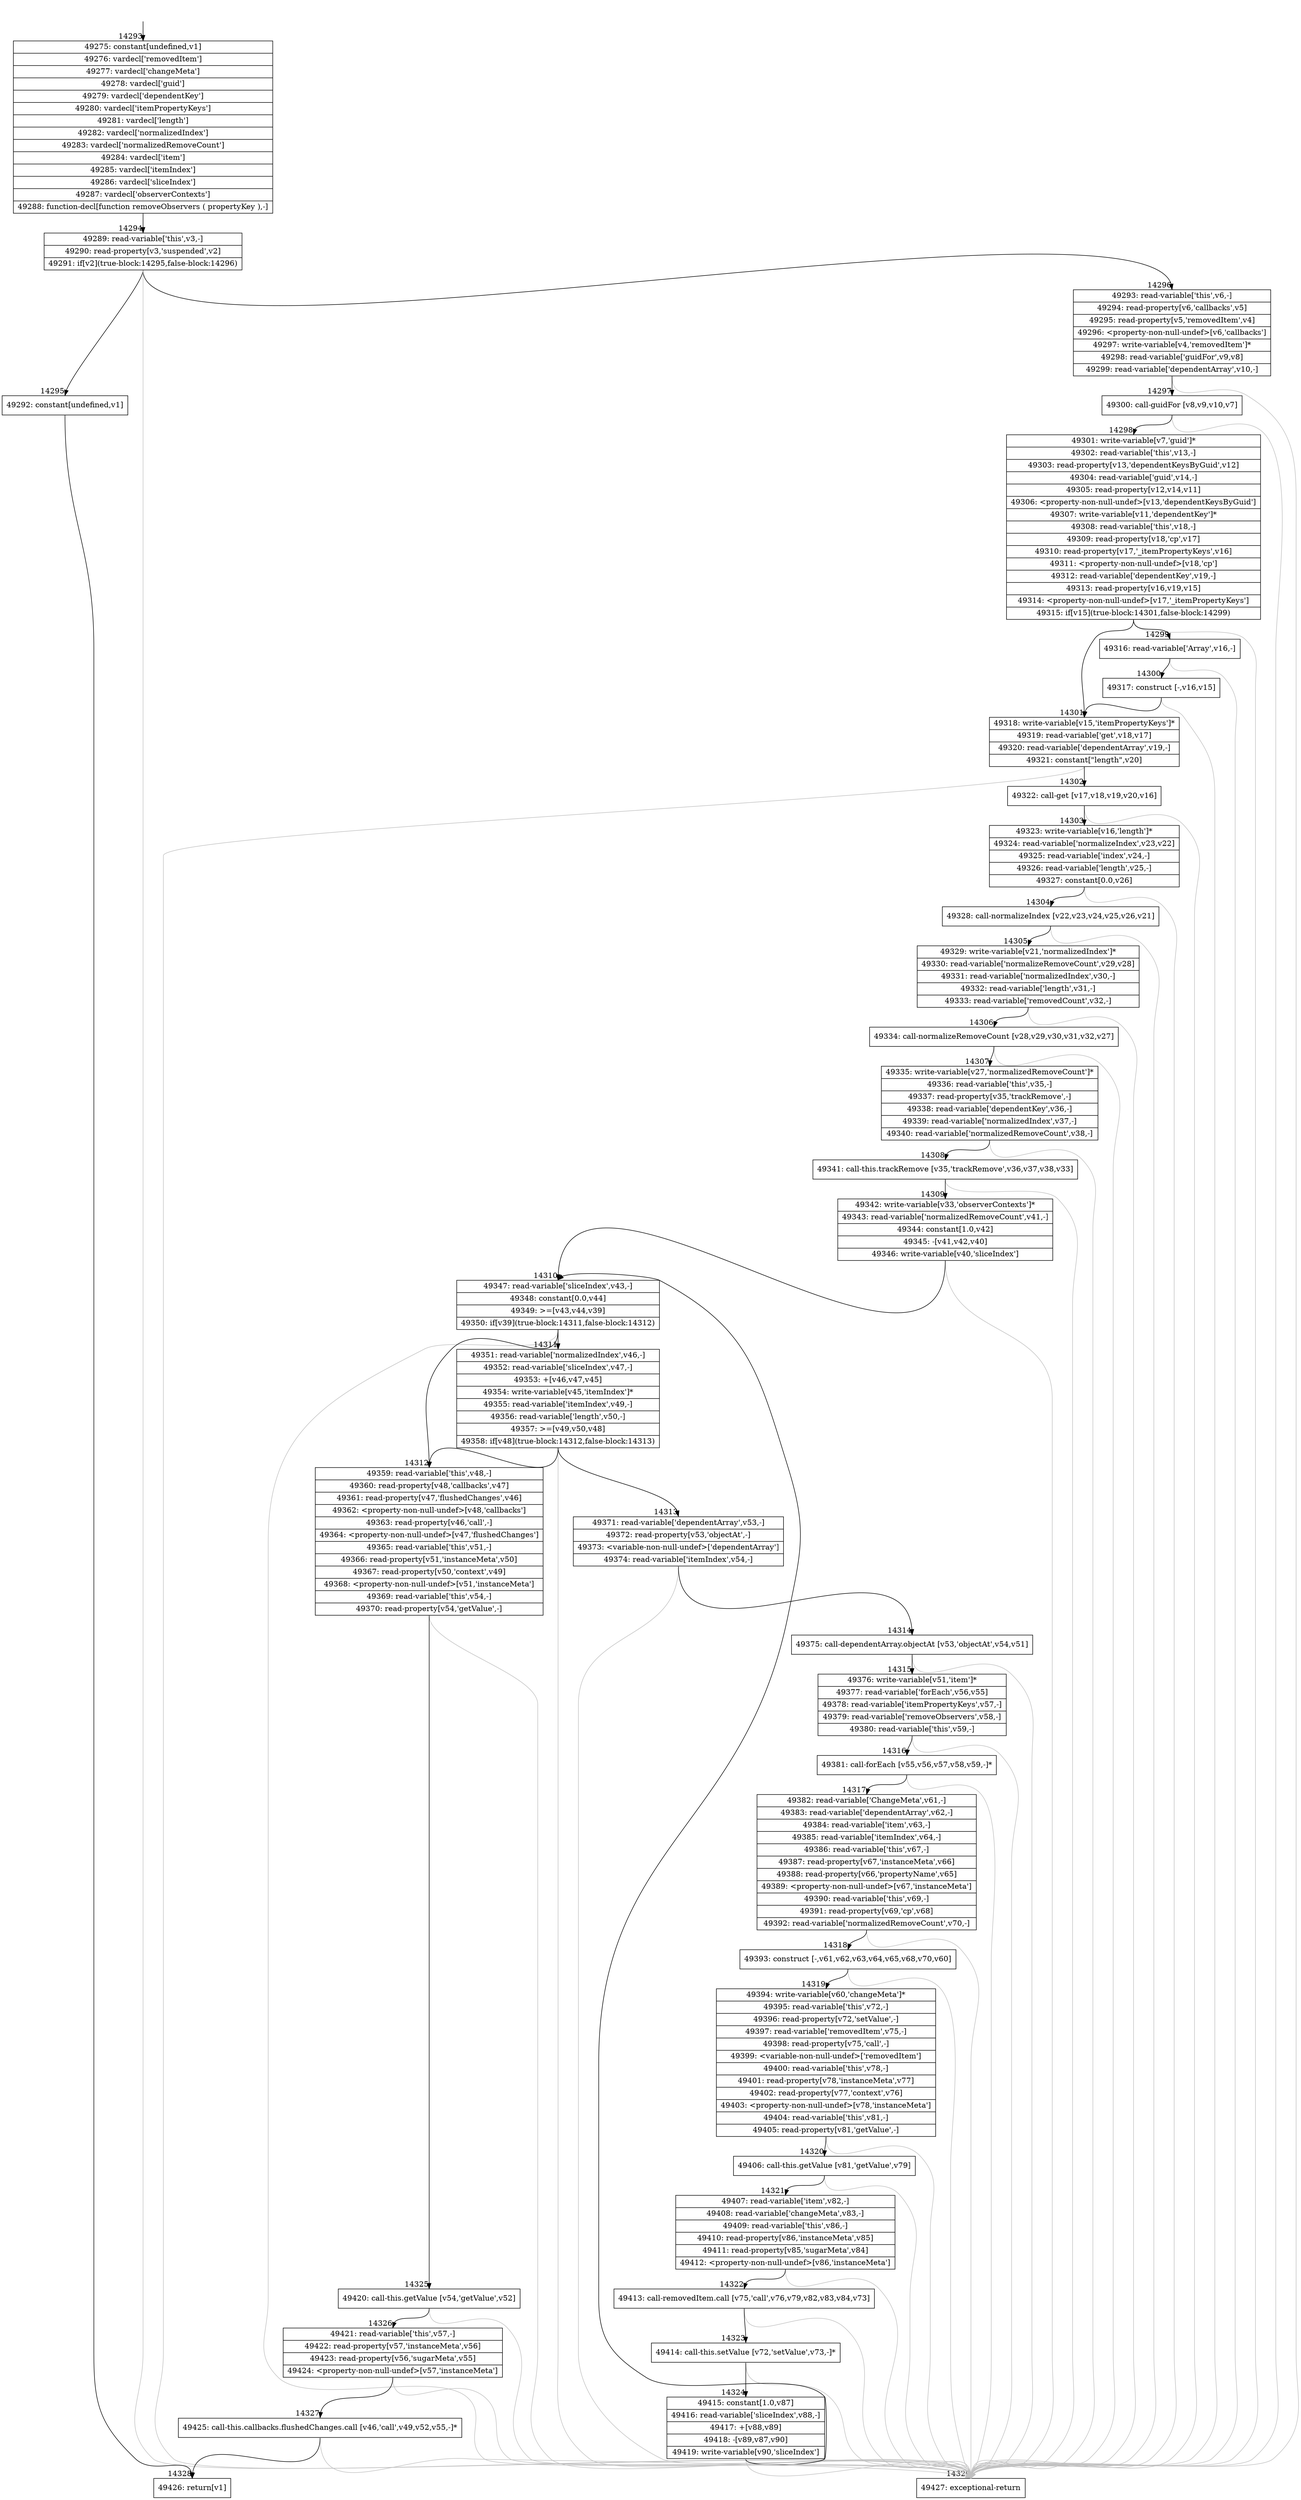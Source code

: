 digraph {
rankdir="TD"
BB_entry1193[shape=none,label=""];
BB_entry1193 -> BB14293 [tailport=s, headport=n, headlabel="    14293"]
BB14293 [shape=record label="{49275: constant[undefined,v1]|49276: vardecl['removedItem']|49277: vardecl['changeMeta']|49278: vardecl['guid']|49279: vardecl['dependentKey']|49280: vardecl['itemPropertyKeys']|49281: vardecl['length']|49282: vardecl['normalizedIndex']|49283: vardecl['normalizedRemoveCount']|49284: vardecl['item']|49285: vardecl['itemIndex']|49286: vardecl['sliceIndex']|49287: vardecl['observerContexts']|49288: function-decl[function removeObservers ( propertyKey ),-]}" ] 
BB14293 -> BB14294 [tailport=s, headport=n, headlabel="      14294"]
BB14294 [shape=record label="{49289: read-variable['this',v3,-]|49290: read-property[v3,'suspended',v2]|49291: if[v2](true-block:14295,false-block:14296)}" ] 
BB14294 -> BB14295 [tailport=s, headport=n, headlabel="      14295"]
BB14294 -> BB14296 [tailport=s, headport=n, headlabel="      14296"]
BB14294 -> BB14329 [tailport=s, headport=n, color=gray, headlabel="      14329"]
BB14295 [shape=record label="{49292: constant[undefined,v1]}" ] 
BB14295 -> BB14328 [tailport=s, headport=n, headlabel="      14328"]
BB14296 [shape=record label="{49293: read-variable['this',v6,-]|49294: read-property[v6,'callbacks',v5]|49295: read-property[v5,'removedItem',v4]|49296: \<property-non-null-undef\>[v6,'callbacks']|49297: write-variable[v4,'removedItem']*|49298: read-variable['guidFor',v9,v8]|49299: read-variable['dependentArray',v10,-]}" ] 
BB14296 -> BB14297 [tailport=s, headport=n, headlabel="      14297"]
BB14296 -> BB14329 [tailport=s, headport=n, color=gray]
BB14297 [shape=record label="{49300: call-guidFor [v8,v9,v10,v7]}" ] 
BB14297 -> BB14298 [tailport=s, headport=n, headlabel="      14298"]
BB14297 -> BB14329 [tailport=s, headport=n, color=gray]
BB14298 [shape=record label="{49301: write-variable[v7,'guid']*|49302: read-variable['this',v13,-]|49303: read-property[v13,'dependentKeysByGuid',v12]|49304: read-variable['guid',v14,-]|49305: read-property[v12,v14,v11]|49306: \<property-non-null-undef\>[v13,'dependentKeysByGuid']|49307: write-variable[v11,'dependentKey']*|49308: read-variable['this',v18,-]|49309: read-property[v18,'cp',v17]|49310: read-property[v17,'_itemPropertyKeys',v16]|49311: \<property-non-null-undef\>[v18,'cp']|49312: read-variable['dependentKey',v19,-]|49313: read-property[v16,v19,v15]|49314: \<property-non-null-undef\>[v17,'_itemPropertyKeys']|49315: if[v15](true-block:14301,false-block:14299)}" ] 
BB14298 -> BB14301 [tailport=s, headport=n, headlabel="      14301"]
BB14298 -> BB14299 [tailport=s, headport=n, headlabel="      14299"]
BB14298 -> BB14329 [tailport=s, headport=n, color=gray]
BB14299 [shape=record label="{49316: read-variable['Array',v16,-]}" ] 
BB14299 -> BB14300 [tailport=s, headport=n, headlabel="      14300"]
BB14299 -> BB14329 [tailport=s, headport=n, color=gray]
BB14300 [shape=record label="{49317: construct [-,v16,v15]}" ] 
BB14300 -> BB14301 [tailport=s, headport=n]
BB14300 -> BB14329 [tailport=s, headport=n, color=gray]
BB14301 [shape=record label="{49318: write-variable[v15,'itemPropertyKeys']*|49319: read-variable['get',v18,v17]|49320: read-variable['dependentArray',v19,-]|49321: constant[\"length\",v20]}" ] 
BB14301 -> BB14302 [tailport=s, headport=n, headlabel="      14302"]
BB14301 -> BB14329 [tailport=s, headport=n, color=gray]
BB14302 [shape=record label="{49322: call-get [v17,v18,v19,v20,v16]}" ] 
BB14302 -> BB14303 [tailport=s, headport=n, headlabel="      14303"]
BB14302 -> BB14329 [tailport=s, headport=n, color=gray]
BB14303 [shape=record label="{49323: write-variable[v16,'length']*|49324: read-variable['normalizeIndex',v23,v22]|49325: read-variable['index',v24,-]|49326: read-variable['length',v25,-]|49327: constant[0.0,v26]}" ] 
BB14303 -> BB14304 [tailport=s, headport=n, headlabel="      14304"]
BB14303 -> BB14329 [tailport=s, headport=n, color=gray]
BB14304 [shape=record label="{49328: call-normalizeIndex [v22,v23,v24,v25,v26,v21]}" ] 
BB14304 -> BB14305 [tailport=s, headport=n, headlabel="      14305"]
BB14304 -> BB14329 [tailport=s, headport=n, color=gray]
BB14305 [shape=record label="{49329: write-variable[v21,'normalizedIndex']*|49330: read-variable['normalizeRemoveCount',v29,v28]|49331: read-variable['normalizedIndex',v30,-]|49332: read-variable['length',v31,-]|49333: read-variable['removedCount',v32,-]}" ] 
BB14305 -> BB14306 [tailport=s, headport=n, headlabel="      14306"]
BB14305 -> BB14329 [tailport=s, headport=n, color=gray]
BB14306 [shape=record label="{49334: call-normalizeRemoveCount [v28,v29,v30,v31,v32,v27]}" ] 
BB14306 -> BB14307 [tailport=s, headport=n, headlabel="      14307"]
BB14306 -> BB14329 [tailport=s, headport=n, color=gray]
BB14307 [shape=record label="{49335: write-variable[v27,'normalizedRemoveCount']*|49336: read-variable['this',v35,-]|49337: read-property[v35,'trackRemove',-]|49338: read-variable['dependentKey',v36,-]|49339: read-variable['normalizedIndex',v37,-]|49340: read-variable['normalizedRemoveCount',v38,-]}" ] 
BB14307 -> BB14308 [tailport=s, headport=n, headlabel="      14308"]
BB14307 -> BB14329 [tailport=s, headport=n, color=gray]
BB14308 [shape=record label="{49341: call-this.trackRemove [v35,'trackRemove',v36,v37,v38,v33]}" ] 
BB14308 -> BB14309 [tailport=s, headport=n, headlabel="      14309"]
BB14308 -> BB14329 [tailport=s, headport=n, color=gray]
BB14309 [shape=record label="{49342: write-variable[v33,'observerContexts']*|49343: read-variable['normalizedRemoveCount',v41,-]|49344: constant[1.0,v42]|49345: -[v41,v42,v40]|49346: write-variable[v40,'sliceIndex']}" ] 
BB14309 -> BB14310 [tailport=s, headport=n, headlabel="      14310"]
BB14309 -> BB14329 [tailport=s, headport=n, color=gray]
BB14310 [shape=record label="{49347: read-variable['sliceIndex',v43,-]|49348: constant[0.0,v44]|49349: \>=[v43,v44,v39]|49350: if[v39](true-block:14311,false-block:14312)}" ] 
BB14310 -> BB14311 [tailport=s, headport=n, headlabel="      14311"]
BB14310 -> BB14312 [tailport=s, headport=n, headlabel="      14312"]
BB14310 -> BB14329 [tailport=s, headport=n, color=gray]
BB14311 [shape=record label="{49351: read-variable['normalizedIndex',v46,-]|49352: read-variable['sliceIndex',v47,-]|49353: +[v46,v47,v45]|49354: write-variable[v45,'itemIndex']*|49355: read-variable['itemIndex',v49,-]|49356: read-variable['length',v50,-]|49357: \>=[v49,v50,v48]|49358: if[v48](true-block:14312,false-block:14313)}" ] 
BB14311 -> BB14312 [tailport=s, headport=n]
BB14311 -> BB14313 [tailport=s, headport=n, headlabel="      14313"]
BB14311 -> BB14329 [tailport=s, headport=n, color=gray]
BB14312 [shape=record label="{49359: read-variable['this',v48,-]|49360: read-property[v48,'callbacks',v47]|49361: read-property[v47,'flushedChanges',v46]|49362: \<property-non-null-undef\>[v48,'callbacks']|49363: read-property[v46,'call',-]|49364: \<property-non-null-undef\>[v47,'flushedChanges']|49365: read-variable['this',v51,-]|49366: read-property[v51,'instanceMeta',v50]|49367: read-property[v50,'context',v49]|49368: \<property-non-null-undef\>[v51,'instanceMeta']|49369: read-variable['this',v54,-]|49370: read-property[v54,'getValue',-]}" ] 
BB14312 -> BB14325 [tailport=s, headport=n, headlabel="      14325"]
BB14312 -> BB14329 [tailport=s, headport=n, color=gray]
BB14313 [shape=record label="{49371: read-variable['dependentArray',v53,-]|49372: read-property[v53,'objectAt',-]|49373: \<variable-non-null-undef\>['dependentArray']|49374: read-variable['itemIndex',v54,-]}" ] 
BB14313 -> BB14314 [tailport=s, headport=n, headlabel="      14314"]
BB14313 -> BB14329 [tailport=s, headport=n, color=gray]
BB14314 [shape=record label="{49375: call-dependentArray.objectAt [v53,'objectAt',v54,v51]}" ] 
BB14314 -> BB14315 [tailport=s, headport=n, headlabel="      14315"]
BB14314 -> BB14329 [tailport=s, headport=n, color=gray]
BB14315 [shape=record label="{49376: write-variable[v51,'item']*|49377: read-variable['forEach',v56,v55]|49378: read-variable['itemPropertyKeys',v57,-]|49379: read-variable['removeObservers',v58,-]|49380: read-variable['this',v59,-]}" ] 
BB14315 -> BB14316 [tailport=s, headport=n, headlabel="      14316"]
BB14315 -> BB14329 [tailport=s, headport=n, color=gray]
BB14316 [shape=record label="{49381: call-forEach [v55,v56,v57,v58,v59,-]*}" ] 
BB14316 -> BB14317 [tailport=s, headport=n, headlabel="      14317"]
BB14316 -> BB14329 [tailport=s, headport=n, color=gray]
BB14317 [shape=record label="{49382: read-variable['ChangeMeta',v61,-]|49383: read-variable['dependentArray',v62,-]|49384: read-variable['item',v63,-]|49385: read-variable['itemIndex',v64,-]|49386: read-variable['this',v67,-]|49387: read-property[v67,'instanceMeta',v66]|49388: read-property[v66,'propertyName',v65]|49389: \<property-non-null-undef\>[v67,'instanceMeta']|49390: read-variable['this',v69,-]|49391: read-property[v69,'cp',v68]|49392: read-variable['normalizedRemoveCount',v70,-]}" ] 
BB14317 -> BB14318 [tailport=s, headport=n, headlabel="      14318"]
BB14317 -> BB14329 [tailport=s, headport=n, color=gray]
BB14318 [shape=record label="{49393: construct [-,v61,v62,v63,v64,v65,v68,v70,v60]}" ] 
BB14318 -> BB14319 [tailport=s, headport=n, headlabel="      14319"]
BB14318 -> BB14329 [tailport=s, headport=n, color=gray]
BB14319 [shape=record label="{49394: write-variable[v60,'changeMeta']*|49395: read-variable['this',v72,-]|49396: read-property[v72,'setValue',-]|49397: read-variable['removedItem',v75,-]|49398: read-property[v75,'call',-]|49399: \<variable-non-null-undef\>['removedItem']|49400: read-variable['this',v78,-]|49401: read-property[v78,'instanceMeta',v77]|49402: read-property[v77,'context',v76]|49403: \<property-non-null-undef\>[v78,'instanceMeta']|49404: read-variable['this',v81,-]|49405: read-property[v81,'getValue',-]}" ] 
BB14319 -> BB14320 [tailport=s, headport=n, headlabel="      14320"]
BB14319 -> BB14329 [tailport=s, headport=n, color=gray]
BB14320 [shape=record label="{49406: call-this.getValue [v81,'getValue',v79]}" ] 
BB14320 -> BB14321 [tailport=s, headport=n, headlabel="      14321"]
BB14320 -> BB14329 [tailport=s, headport=n, color=gray]
BB14321 [shape=record label="{49407: read-variable['item',v82,-]|49408: read-variable['changeMeta',v83,-]|49409: read-variable['this',v86,-]|49410: read-property[v86,'instanceMeta',v85]|49411: read-property[v85,'sugarMeta',v84]|49412: \<property-non-null-undef\>[v86,'instanceMeta']}" ] 
BB14321 -> BB14322 [tailport=s, headport=n, headlabel="      14322"]
BB14321 -> BB14329 [tailport=s, headport=n, color=gray]
BB14322 [shape=record label="{49413: call-removedItem.call [v75,'call',v76,v79,v82,v83,v84,v73]}" ] 
BB14322 -> BB14323 [tailport=s, headport=n, headlabel="      14323"]
BB14322 -> BB14329 [tailport=s, headport=n, color=gray]
BB14323 [shape=record label="{49414: call-this.setValue [v72,'setValue',v73,-]*}" ] 
BB14323 -> BB14324 [tailport=s, headport=n, headlabel="      14324"]
BB14323 -> BB14329 [tailport=s, headport=n, color=gray]
BB14324 [shape=record label="{49415: constant[1.0,v87]|49416: read-variable['sliceIndex',v88,-]|49417: +[v88,v89]|49418: -[v89,v87,v90]|49419: write-variable[v90,'sliceIndex']}" ] 
BB14324 -> BB14310 [tailport=s, headport=n]
BB14324 -> BB14329 [tailport=s, headport=n, color=gray]
BB14325 [shape=record label="{49420: call-this.getValue [v54,'getValue',v52]}" ] 
BB14325 -> BB14326 [tailport=s, headport=n, headlabel="      14326"]
BB14325 -> BB14329 [tailport=s, headport=n, color=gray]
BB14326 [shape=record label="{49421: read-variable['this',v57,-]|49422: read-property[v57,'instanceMeta',v56]|49423: read-property[v56,'sugarMeta',v55]|49424: \<property-non-null-undef\>[v57,'instanceMeta']}" ] 
BB14326 -> BB14327 [tailport=s, headport=n, headlabel="      14327"]
BB14326 -> BB14329 [tailport=s, headport=n, color=gray]
BB14327 [shape=record label="{49425: call-this.callbacks.flushedChanges.call [v46,'call',v49,v52,v55,-]*}" ] 
BB14327 -> BB14328 [tailport=s, headport=n]
BB14327 -> BB14329 [tailport=s, headport=n, color=gray]
BB14328 [shape=record label="{49426: return[v1]}" ] 
BB14329 [shape=record label="{49427: exceptional-return}" ] 
//#$~ 26450
}
